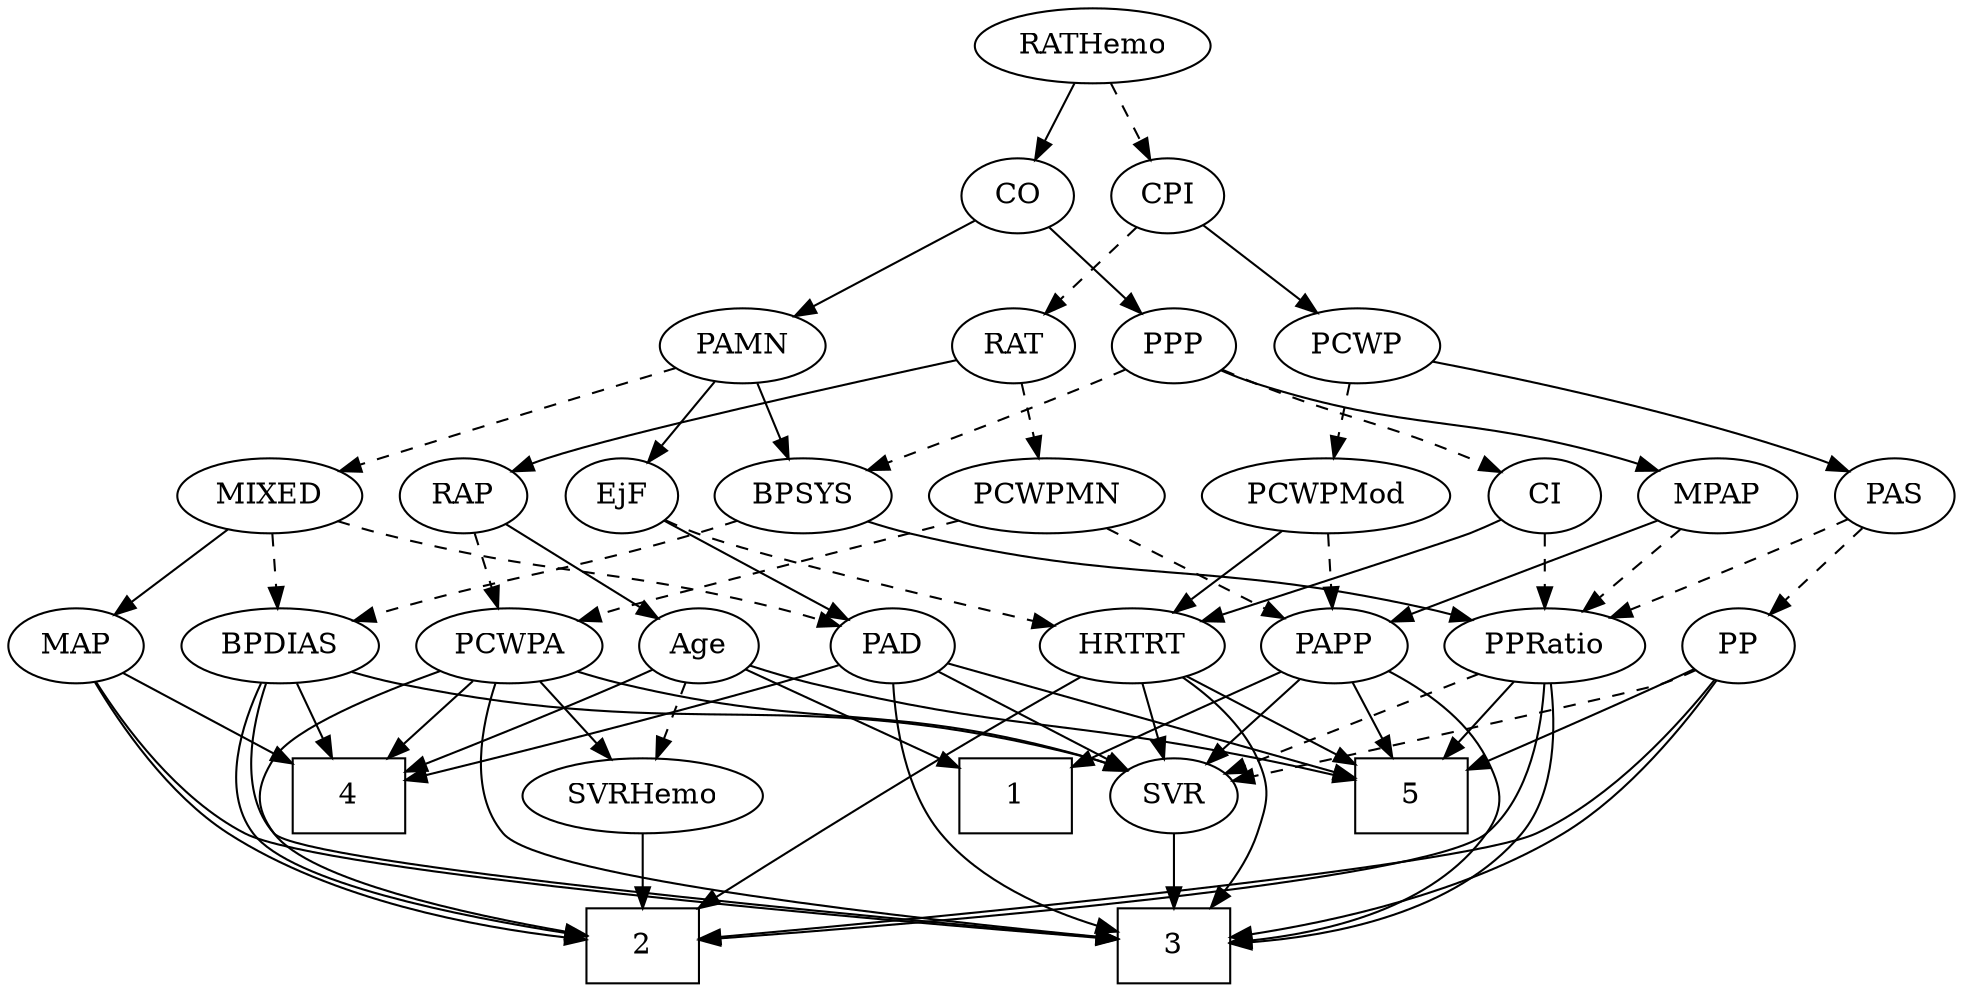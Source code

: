 strict digraph {
	graph [bb="0,0,872.55,468"];
	node [label="\N"];
	1	[height=0.5,
		pos="444.55,90",
		shape=box,
		width=0.75];
	2	[height=0.5,
		pos="273.55,18",
		shape=box,
		width=0.75];
	3	[height=0.5,
		pos="517.55,18",
		shape=box,
		width=0.75];
	4	[height=0.5,
		pos="140.55,90",
		shape=box,
		width=0.75];
	5	[height=0.5,
		pos="628.55,90",
		shape=box,
		width=0.75];
	Age	[height=0.5,
		pos="310.55,162",
		width=0.75];
	Age -> 1	[pos="e,417.14,105.32 331.19,150.22 351.63,139.54 383.36,122.96 408.06,110.06",
		style=solid];
	Age -> 4	[pos="e,167.71,101.15 289.33,150.7 284.5,148.44 279.37,146.09 274.55,144 241.94,129.87 204.26,115.1 177.18,104.75",
		style=solid];
	Age -> 5	[pos="e,601.21,97.632 332.22,150.73 338.08,148.25 344.47,145.8 350.55,144 438.82,117.83 464.32,126.31 554.55,108 566.54,105.57 579.56,\
102.66 591.29,99.95",
		style=solid];
	SVRHemo	[height=0.5,
		pos="273.55,90",
		width=1.3902];
	Age -> SVRHemo	[pos="e,282.6,108.12 301.97,144.76 297.61,136.53 292.21,126.32 287.3,117.02",
		style=dashed];
	EjF	[height=0.5,
		pos="279.55,234",
		width=0.75];
	PAD	[height=0.5,
		pos="388.55,162",
		width=0.79437];
	EjF -> PAD	[pos="e,369.04,175.52 298.53,220.81 315.67,209.8 341.11,193.47 360.57,180.97",
		style=solid];
	HRTRT	[height=0.5,
		pos="507.55,162",
		width=1.1013];
	EjF -> HRTRT	[pos="e,472.64,170.72 300.61,222.32 305.45,220.07 310.62,217.83 315.55,216 364.91,197.69 423.46,182.41 462.82,173.04",
		style=dashed];
	RAP	[height=0.5,
		pos="206.55,234",
		width=0.77632];
	RAP -> Age	[pos="e,292.12,175.41 225.14,220.49 241.41,209.54 265.24,193.49 283.6,181.14",
		style=solid];
	PCWPA	[height=0.5,
		pos="223.55,162",
		width=1.1555];
	RAP -> PCWPA	[pos="e,219.35,180.28 210.66,216.05 212.56,208.26 214.85,198.82 216.97,190.08",
		style=dashed];
	MIXED	[height=0.5,
		pos="120.55,234",
		width=1.1193];
	MIXED -> PAD	[pos="e,365.71,173.13 150.67,221.84 156.87,219.75 163.38,217.69 169.55,216 246.97,194.8 269.68,203.16 346.55,180 349.71,179.05 352.97,\
177.95 356.2,176.78",
		style=dashed];
	BPDIAS	[height=0.5,
		pos="121.55,162",
		width=1.1735];
	MIXED -> BPDIAS	[pos="e,121.3,180.1 120.79,215.7 120.9,207.98 121.04,198.71 121.16,190.11",
		style=dashed];
	MAP	[height=0.5,
		pos="30.547,162",
		width=0.84854];
	MIXED -> MAP	[pos="e,48.208,176.74 101.02,217.81 87.881,207.59 70.424,194.02 56.172,182.93",
		style=solid];
	MPAP	[height=0.5,
		pos="765.55,234",
		width=0.97491];
	PPRatio	[height=0.5,
		pos="685.55,162",
		width=1.1013];
	MPAP -> PPRatio	[pos="e,703.04,178.31 748.58,218.15 737.6,208.54 723.09,195.85 710.77,185.07",
		style=dashed];
	PAPP	[height=0.5,
		pos="596.55,162",
		width=0.88464];
	MPAP -> PAPP	[pos="e,621.49,173.66 738.83,222.13 712.71,211.48 671.84,194.75 636.55,180 634.72,179.24 632.85,178.45 630.96,177.65",
		style=solid];
	BPSYS	[height=0.5,
		pos="362.55,234",
		width=1.0471];
	BPSYS -> BPDIAS	[pos="e,153.26,173.98 333.87,222.11 327.85,219.97 321.52,217.83 315.55,216 252.88,196.83 235.46,198.38 172.55,180 169.41,179.08 166.18,\
178.1 162.94,177.09",
		style=dashed];
	BPSYS -> PPRatio	[pos="e,656.36,174.3 390.61,221.87 396.78,219.7 403.33,217.6 409.55,216 508.9,190.44 538.11,205.23 637.55,180 640.54,179.24 643.6,178.37 \
646.67,177.44",
		style=solid];
	PAD -> 3	[pos="e,490.45,25.027 388.17,143.73 388.62,124.29 392.13,92.736 408.55,72 426.49,49.336 456.56,35.734 480.58,27.994",
		style=solid];
	PAD -> 4	[pos="e,167.92,97.563 365.64,151.09 359.5,148.61 352.82,146.07 346.55,144 315.37,133.73 228.17,112.17 177.78,99.949",
		style=solid];
	PAD -> 5	[pos="e,601.21,98.972 414.23,153.51 456.88,141.07 542.47,116.11 591.6,101.78",
		style=solid];
	SVR	[height=0.5,
		pos="517.55,90",
		width=0.77632];
	PAD -> SVR	[pos="e,496.54,102.4 409.56,149.6 430.74,138.11 463.62,120.26 487.54,107.28",
		style=solid];
	CO	[height=0.5,
		pos="452.55,378",
		width=0.75];
	PAMN	[height=0.5,
		pos="333.55,306",
		width=1.011];
	CO -> PAMN	[pos="e,356.07,320.25 432.9,365.44 414.41,354.57 386.43,338.11 364.87,325.43",
		style=solid];
	PPP	[height=0.5,
		pos="524.55,306",
		width=0.75];
	CO -> PPP	[pos="e,509.75,321.38 467.12,362.83 477.3,352.94 491.07,339.55 502.58,328.36",
		style=solid];
	PAS	[height=0.5,
		pos="845.55,234",
		width=0.75];
	PP	[height=0.5,
		pos="770.55,162",
		width=0.75];
	PAS -> PP	[pos="e,785.7,177.14 830.37,218.83 819.7,208.87 805.23,195.37 793.19,184.14",
		style=dashed];
	PAS -> PPRatio	[pos="e,713.75,174.7 824.29,222.8 819.46,220.53 814.34,218.15 809.55,216 780.71,203.03 747.78,188.99 723.11,178.63",
		style=dashed];
	PAMN -> EjF	[pos="e,291.63,250.67 321.02,288.76 314.11,279.8 305.4,268.51 297.75,258.59",
		style=solid];
	PAMN -> MIXED	[pos="e,151.36,245.8 303.56,295.52 270.63,285.06 216.22,267.64 169.55,252 166.79,251.07 163.94,250.11 161.08,249.14",
		style=dashed];
	PAMN -> BPSYS	[pos="e,355.59,251.79 340.57,288.05 343.92,279.97 348,270.12 351.73,261.11",
		style=solid];
	RATHemo	[height=0.5,
		pos="488.55,450",
		width=1.3721];
	RATHemo -> CO	[pos="e,460.93,395.31 479.83,432.05 475.57,423.77 470.35,413.62 465.62,404.42",
		style=solid];
	CPI	[height=0.5,
		pos="524.55,378",
		width=0.75];
	RATHemo -> CPI	[pos="e,516.16,395.31 497.26,432.05 501.52,423.77 506.74,413.62 511.47,404.42",
		style=dashed];
	RAT	[height=0.5,
		pos="452.55,306",
		width=0.75827];
	CPI -> RAT	[pos="e,467.34,321.38 509.98,362.83 499.8,352.94 486.02,339.55 474.52,328.36",
		style=dashed];
	PCWP	[height=0.5,
		pos="604.55,306",
		width=0.97491];
	CPI -> PCWP	[pos="e,587.39,322.01 540.35,363.17 551.59,353.34 566.91,339.93 579.76,328.69",
		style=solid];
	RAT -> RAP	[pos="e,228.19,245.74 426.99,299.14 379.1,288.05 277.61,264.03 243.55,252 241.65,251.33 239.71,250.6 237.77,249.83",
		style=solid];
	PCWPMN	[height=0.5,
		pos="468.55,234",
		width=1.3902];
	RAT -> PCWPMN	[pos="e,464.6,252.28 456.42,288.05 458.2,280.26 460.36,270.82 462.36,262.08",
		style=dashed];
	SVR -> 3	[pos="e,517.55,36.104 517.55,71.697 517.55,63.983 517.55,54.712 517.55,46.112",
		style=solid];
	PCWPMod	[height=0.5,
		pos="588.55,234",
		width=1.4443];
	PCWPMod -> PAPP	[pos="e,594.59,180.1 590.52,215.7 591.41,207.98 592.47,198.71 593.45,190.11",
		style=dashed];
	PCWPMod -> HRTRT	[pos="e,525.3,178.34 570.17,217.12 559.14,207.59 544.96,195.33 532.88,184.89",
		style=solid];
	PCWPA -> 2	[pos="e,246.37,18.445 193.16,149.46 159.65,136.42 109.74,115.99 104.55,108 95.834,94.581 95.076,84.896 104.55,72 134.62,31.049 196.28,\
20.881 236.22,18.82",
		style=solid];
	PCWPA -> 3	[pos="e,490.45,21.756 215.29,144.11 206.99,124.44 197.66,92.094 214.55,72 231.53,51.792 402.99,31.187 480.2,22.85",
		style=solid];
	PCWPA -> 4	[pos="e,160.95,108.21 205.13,145.46 194.49,136.5 180.9,125.03 168.93,114.93",
		style=solid];
	PCWPA -> SVR	[pos="e,496.39,101.85 254.62,149.83 261.15,147.71 268.03,145.65 274.55,144 364.66,121.24 391.81,135.63 480.55,108 482.69,107.33 484.86,\
106.57 487.03,105.75",
		style=solid];
	PCWPA -> SVRHemo	[pos="e,261.44,107.96 235.4,144.41 241.41,135.99 248.84,125.58 255.55,116.2",
		style=solid];
	PCWPMN -> PCWPA	[pos="e,255.01,173.82 430.81,222.01 423.75,219.98 416.43,217.91 409.55,216 349.71,199.4 334.03,197.83 274.55,180 271.37,179.05 268.1,178.03 \
264.81,176.99",
		style=dashed];
	PCWPMN -> PAPP	[pos="e,574.21,175.21 494.76,218.67 515.24,207.47 543.76,191.87 565.4,180.03",
		style=dashed];
	SVRHemo -> 2	[pos="e,273.55,36.104 273.55,71.697 273.55,63.983 273.55,54.712 273.55,46.112",
		style=solid];
	BPDIAS -> 2	[pos="e,246.23,23.065 108.65,144.73 95.216,125.65 78.219,93.864 94.547,72 111.53,49.259 189.06,32.827 236.34,24.715",
		style=solid];
	BPDIAS -> 3	[pos="e,490.46,21.491 111.1,144.41 100.18,124.74 86.882,92.077 104.55,72 116.94,57.911 381.04,31.8 480.29,22.446",
		style=solid];
	BPDIAS -> 4	[pos="e,135.86,108.28 126.15,144.05 128.26,136.26 130.82,126.82 133.2,118.08",
		style=solid];
	BPDIAS -> SVR	[pos="e,496.46,102.07 152.28,149.63 158.89,147.5 165.9,145.48 172.55,144 307.07,114.05 347.85,145.23 480.55,108 482.7,107.39 484.89,106.68 \
487.08,105.89",
		style=solid];
	MAP -> 2	[pos="e,246.38,20.432 36.313,144.26 44.108,124.12 59.933,90.689 84.547,72 129.49,37.876 195.37,25.722 236.29,21.394",
		style=solid];
	MAP -> 3	[pos="e,490.35,21.102 37.078,144.31 46.149,123.56 64.659,88.839 92.547,72 125.48,52.115 382.93,29.742 480.36,21.901",
		style=solid];
	MAP -> 4	[pos="e,113.74,108.06 50.467,148.32 65.684,138.64 87.05,125.04 105.15,113.52",
		style=solid];
	PP -> 2	[pos="e,300.84,21.411 760.76,144.97 747.15,124.27 720.45,88.87 687.55,72 654.34,54.971 406.44,31.024 310.92,22.324",
		style=solid];
	PP -> 3	[pos="e,544.56,21.597 761.94,144.65 750.55,124.58 728.58,90.899 700.55,72 655.83,41.855 593.84,28.61 554.72,22.965",
		style=solid];
	PP -> 5	[pos="e,655.8,104.43 749.29,150.52 727,139.53 691.58,122.07 664.85,108.9",
		style=solid];
	PP -> SVR	[pos="e,543.54,97.037 749.91,150.38 744.96,148.08 739.63,145.8 734.55,144 717.56,137.98 610.78,112.75 553.6,99.386",
		style=dashed];
	PPP -> MPAP	[pos="e,738.78,246.07 545.16,294.31 550.11,292.01 555.45,289.75 560.55,288 629.9,264.2 651.38,273.27 721.55,252 724.1,251.22 726.72,250.37 \
729.35,249.47",
		style=solid];
	PPP -> BPSYS	[pos="e,390.22,246.24 503.3,294.78 498.47,292.51 493.34,290.14 488.55,288 458.89,274.77 424.94,260.54 399.76,250.16",
		style=dashed];
	CI	[height=0.5,
		pos="685.55,234",
		width=0.75];
	PPP -> CI	[pos="e,664.32,245.27 545.78,294.73 550.61,292.46 555.74,290.11 560.55,288 599.63,270.88 610.46,269.12 649.55,252 651.35,251.21 653.2,\
250.38 655.06,249.54",
		style=dashed];
	PPRatio -> 2	[pos="e,300.65,20.909 686.8,143.76 687.24,123.43 684.53,90.136 664.55,72 638.54,48.397 403.24,28.595 310.69,21.654",
		style=solid];
	PPRatio -> 3	[pos="e,544.63,18.954 690.04,144 694.1,124.53 697.31,92.661 681.55,72 651.94,33.181 593.46,22.315 554.93,19.539",
		style=solid];
	PPRatio -> 5	[pos="e,642.49,108.12 672.33,144.76 665.41,136.27 656.78,125.68 649.02,116.15",
		style=solid];
	PPRatio -> SVR	[pos="e,540.36,100.5 657.43,149.28 627.76,136.92 581.07,117.47 549.89,104.48",
		style=dashed];
	PCWP -> PAS	[pos="e,824.51,245.74 636.72,298.65 677.57,290.14 749.92,273.57 809.55,252 811.4,251.33 813.29,250.6 815.18,249.83",
		style=solid];
	PCWP -> PCWPMod	[pos="e,592.5,252.28 600.67,288.05 598.89,280.26 596.74,270.82 594.74,262.08",
		style=dashed];
	CI -> PPRatio	[pos="e,685.55,180.1 685.55,215.7 685.55,207.98 685.55,198.71 685.55,190.11",
		style=dashed];
	CI -> HRTRT	[pos="e,537.57,173.87 664.36,222.63 659.53,220.37 654.39,218.04 649.55,216 630.65,208.03 582.14,190.12 547.07,177.33",
		style=solid];
	PAPP -> 1	[pos="e,471.66,103.85 572.51,150.13 550.86,140.31 517.94,125.32 481.1,108.23",
		style=solid];
	PAPP -> 3	[pos="e,544.78,19.941 620.11,149.81 635.88,140.91 655.35,126.83 664.55,108 671.57,93.623 673.74,85.093 664.55,72 639.96,36.995 589.89,\
25.005 555.06,20.958",
		style=solid];
	PAPP -> 5	[pos="e,620.57,108.45 604.13,144.41 607.77,136.45 612.22,126.72 616.32,117.76",
		style=solid];
	PAPP -> SVR	[pos="e,533.36,105.01 580.18,146.5 568.91,136.51 553.76,123.09 541.18,111.94",
		style=solid];
	HRTRT -> 2	[pos="e,298,36.094 481.96,148.12 461.76,137.76 433,122.57 408.55,108 372.86,86.741 333.32,60.32 306.31,41.809",
		style=solid];
	HRTRT -> 3	[pos="e,533.58,36.154 526.37,145.98 536.84,136.38 548.87,122.95 554.55,108 560.22,93.041 559.35,87.263 554.55,72 551.45,62.148 545.8,52.53 \
539.83,44.251",
		style=solid];
	HRTRT -> 5	[pos="e,601.18,106.83 531.16,147.34 548.58,137.26 572.59,123.37 592.41,111.91",
		style=solid];
	HRTRT -> SVR	[pos="e,515.1,108.1 510.02,143.7 511.12,135.98 512.45,126.71 513.67,118.11",
		style=solid];
}
